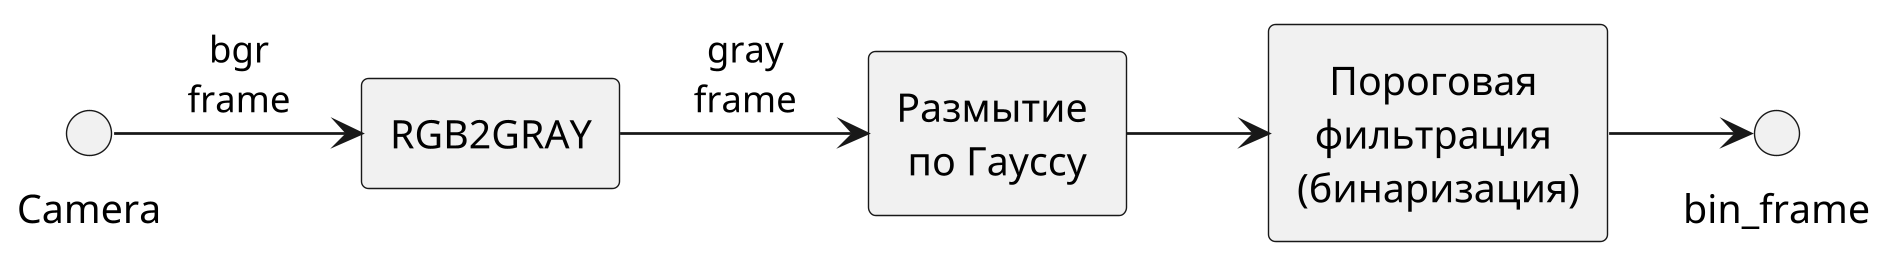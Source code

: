 @startuml image-processing-pipeline
skinparam defaultTextAlignment center
skinparam dpi 270
skinparam nodesep 50

' left to right direction

rectangle "RGB2GRAY" as GRAY
rectangle "Размытие \nпо Гауссу" as GAUSS
rectangle "Пороговая \nфильтрация \n(бинаризация)" as THRESHOLD

Camera -> GRAY: "bgr\nframe"
GRAY -> GAUSS: "gray\nframe"
GAUSS -> THRESHOLD
THRESHOLD -> bin_frame

@enduml